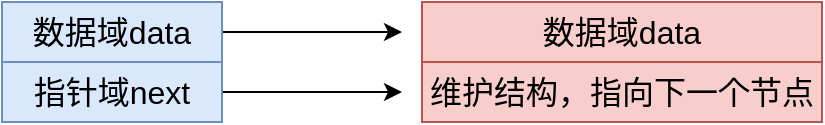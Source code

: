 <mxfile version="13.6.6" type="device"><diagram id="46izB5AOMwTom3crfAJr" name="第 1 页"><mxGraphModel dx="1422" dy="762" grid="1" gridSize="10" guides="1" tooltips="1" connect="1" arrows="1" fold="1" page="1" pageScale="1" pageWidth="827" pageHeight="1169" math="0" shadow="0"><root><mxCell id="0"/><mxCell id="1" parent="0"/><mxCell id="anTCP3ZoClxUsY4yqXZq-4" value="" style="edgeStyle=orthogonalEdgeStyle;rounded=0;orthogonalLoop=1;jettySize=auto;html=1;fontSize=16;" edge="1" parent="1" source="anTCP3ZoClxUsY4yqXZq-1"><mxGeometry relative="1" as="geometry"><mxPoint x="370" y="265" as="targetPoint"/></mxGeometry></mxCell><mxCell id="anTCP3ZoClxUsY4yqXZq-1" value="数据域data" style="rounded=0;whiteSpace=wrap;html=1;fillColor=#dae8fc;strokeColor=#6c8ebf;fontSize=16;" vertex="1" parent="1"><mxGeometry x="170" y="250" width="110" height="30" as="geometry"/></mxCell><mxCell id="anTCP3ZoClxUsY4yqXZq-6" value="" style="edgeStyle=orthogonalEdgeStyle;rounded=0;orthogonalLoop=1;jettySize=auto;html=1;fontSize=16;" edge="1" parent="1" source="anTCP3ZoClxUsY4yqXZq-2"><mxGeometry relative="1" as="geometry"><mxPoint x="370" y="295" as="targetPoint"/></mxGeometry></mxCell><mxCell id="anTCP3ZoClxUsY4yqXZq-2" value="指针域next" style="rounded=0;whiteSpace=wrap;html=1;fillColor=#dae8fc;strokeColor=#6c8ebf;fontSize=16;" vertex="1" parent="1"><mxGeometry x="170" y="280" width="110" height="30" as="geometry"/></mxCell><mxCell id="anTCP3ZoClxUsY4yqXZq-8" value="数据域data" style="rounded=0;whiteSpace=wrap;html=1;fillColor=#f8cecc;strokeColor=#b85450;fontSize=16;" vertex="1" parent="1"><mxGeometry x="380" y="250" width="200" height="30" as="geometry"/></mxCell><mxCell id="anTCP3ZoClxUsY4yqXZq-9" value="维护结构，指向下一个节点" style="rounded=0;whiteSpace=wrap;html=1;fillColor=#f8cecc;strokeColor=#b85450;fontSize=16;" vertex="1" parent="1"><mxGeometry x="380" y="280" width="200" height="30" as="geometry"/></mxCell></root></mxGraphModel></diagram></mxfile>